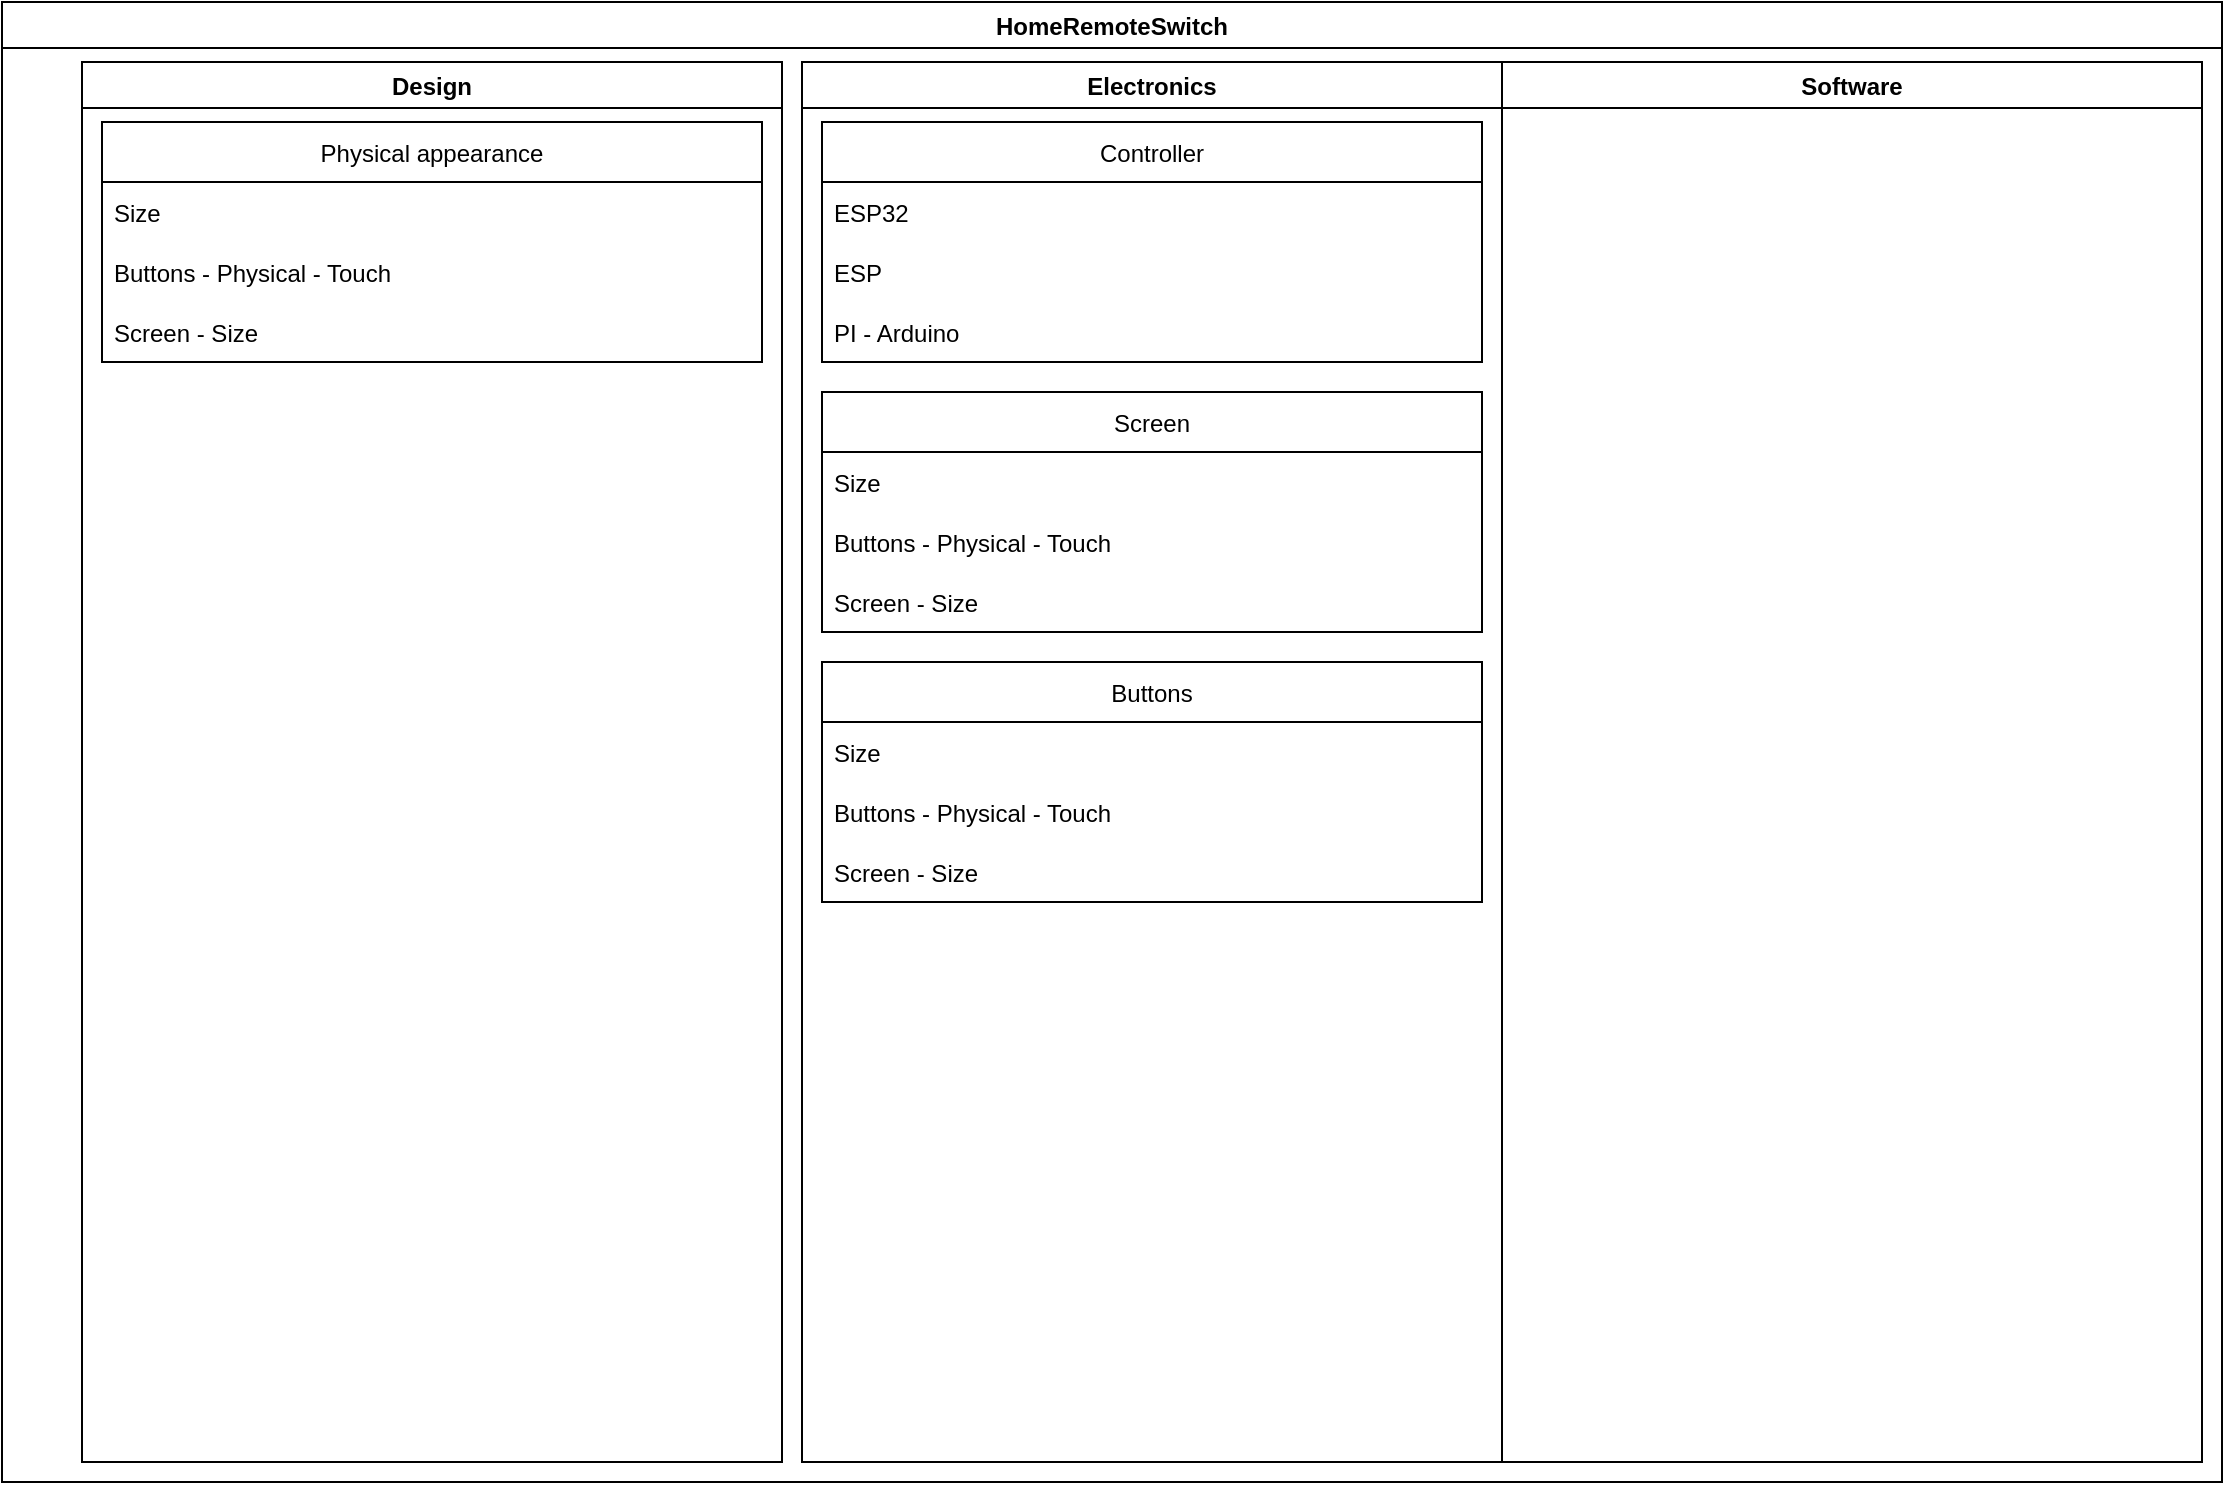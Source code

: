 <mxfile compressed="true" version="16.3.0" type="github"><diagram id="cyj2I8m4CIORVA16PG1a" name="Page-2"><mxGraphModel dx="1428" dy="778" grid="1" gridSize="10" guides="1" tooltips="1" connect="1" arrows="1" fold="1" page="1" pageScale="1" pageWidth="1169" pageHeight="827" math="0" shadow="0"><root><mxCell id="NA2hU8dsr6udeIv2EZfv-0"/><mxCell id="NA2hU8dsr6udeIv2EZfv-1" parent="NA2hU8dsr6udeIv2EZfv-0"/><mxCell id="NA2hU8dsr6udeIv2EZfv-2" value="HomeRemoteSwitch" style="swimlane;glass=0;" vertex="1" parent="NA2hU8dsr6udeIv2EZfv-1"><mxGeometry x="40" y="10" width="1110" height="740" as="geometry"><mxRectangle x="40" y="10" width="150" height="23" as="alternateBounds"/></mxGeometry></mxCell><mxCell id="NA2hU8dsr6udeIv2EZfv-3" value="Design" style="swimlane;glass=0;" vertex="1" parent="NA2hU8dsr6udeIv2EZfv-2"><mxGeometry x="40" y="30" width="350" height="700" as="geometry"/></mxCell><mxCell id="TW4_gjaISeFZMl4BVUy--1" value="Physical appearance" style="swimlane;fontStyle=0;childLayout=stackLayout;horizontal=1;startSize=30;horizontalStack=0;resizeParent=1;resizeParentMax=0;resizeLast=0;collapsible=1;marginBottom=0;glass=0;" vertex="1" parent="NA2hU8dsr6udeIv2EZfv-3"><mxGeometry x="10" y="30" width="330" height="120" as="geometry"/></mxCell><mxCell id="TW4_gjaISeFZMl4BVUy--2" value="Size" style="text;strokeColor=none;fillColor=none;align=left;verticalAlign=middle;spacingLeft=4;spacingRight=4;overflow=hidden;points=[[0,0.5],[1,0.5]];portConstraint=eastwest;rotatable=0;glass=0;" vertex="1" parent="TW4_gjaISeFZMl4BVUy--1"><mxGeometry y="30" width="330" height="30" as="geometry"/></mxCell><mxCell id="TW4_gjaISeFZMl4BVUy--3" value="Buttons - Physical - Touch" style="text;strokeColor=none;fillColor=none;align=left;verticalAlign=middle;spacingLeft=4;spacingRight=4;overflow=hidden;points=[[0,0.5],[1,0.5]];portConstraint=eastwest;rotatable=0;glass=0;" vertex="1" parent="TW4_gjaISeFZMl4BVUy--1"><mxGeometry y="60" width="330" height="30" as="geometry"/></mxCell><mxCell id="TW4_gjaISeFZMl4BVUy--4" value="Screen - Size" style="text;strokeColor=none;fillColor=none;align=left;verticalAlign=middle;spacingLeft=4;spacingRight=4;overflow=hidden;points=[[0,0.5],[1,0.5]];portConstraint=eastwest;rotatable=0;glass=0;" vertex="1" parent="TW4_gjaISeFZMl4BVUy--1"><mxGeometry y="90" width="330" height="30" as="geometry"/></mxCell><mxCell id="NA2hU8dsr6udeIv2EZfv-5" value="Electronics" style="swimlane;glass=0;" vertex="1" parent="NA2hU8dsr6udeIv2EZfv-2"><mxGeometry x="400" y="30" width="350" height="700" as="geometry"/></mxCell><mxCell id="TW4_gjaISeFZMl4BVUy--16" value="Screen" style="swimlane;fontStyle=0;childLayout=stackLayout;horizontal=1;startSize=30;horizontalStack=0;resizeParent=1;resizeParentMax=0;resizeLast=0;collapsible=1;marginBottom=0;glass=0;" vertex="1" parent="NA2hU8dsr6udeIv2EZfv-5"><mxGeometry x="10" y="165" width="330" height="120" as="geometry"/></mxCell><mxCell id="TW4_gjaISeFZMl4BVUy--17" value="Size" style="text;strokeColor=none;fillColor=none;align=left;verticalAlign=middle;spacingLeft=4;spacingRight=4;overflow=hidden;points=[[0,0.5],[1,0.5]];portConstraint=eastwest;rotatable=0;glass=0;" vertex="1" parent="TW4_gjaISeFZMl4BVUy--16"><mxGeometry y="30" width="330" height="30" as="geometry"/></mxCell><mxCell id="TW4_gjaISeFZMl4BVUy--18" value="Buttons - Physical - Touch" style="text;strokeColor=none;fillColor=none;align=left;verticalAlign=middle;spacingLeft=4;spacingRight=4;overflow=hidden;points=[[0,0.5],[1,0.5]];portConstraint=eastwest;rotatable=0;glass=0;" vertex="1" parent="TW4_gjaISeFZMl4BVUy--16"><mxGeometry y="60" width="330" height="30" as="geometry"/></mxCell><mxCell id="TW4_gjaISeFZMl4BVUy--19" value="Screen - Size" style="text;strokeColor=none;fillColor=none;align=left;verticalAlign=middle;spacingLeft=4;spacingRight=4;overflow=hidden;points=[[0,0.5],[1,0.5]];portConstraint=eastwest;rotatable=0;glass=0;" vertex="1" parent="TW4_gjaISeFZMl4BVUy--16"><mxGeometry y="90" width="330" height="30" as="geometry"/></mxCell><mxCell id="TW4_gjaISeFZMl4BVUy--23" value="Buttons" style="swimlane;fontStyle=0;childLayout=stackLayout;horizontal=1;startSize=30;horizontalStack=0;resizeParent=1;resizeParentMax=0;resizeLast=0;collapsible=1;marginBottom=0;glass=0;" vertex="1" parent="NA2hU8dsr6udeIv2EZfv-5"><mxGeometry x="10" y="300" width="330" height="120" as="geometry"/></mxCell><mxCell id="TW4_gjaISeFZMl4BVUy--24" value="Size" style="text;strokeColor=none;fillColor=none;align=left;verticalAlign=middle;spacingLeft=4;spacingRight=4;overflow=hidden;points=[[0,0.5],[1,0.5]];portConstraint=eastwest;rotatable=0;glass=0;" vertex="1" parent="TW4_gjaISeFZMl4BVUy--23"><mxGeometry y="30" width="330" height="30" as="geometry"/></mxCell><mxCell id="TW4_gjaISeFZMl4BVUy--25" value="Buttons - Physical - Touch" style="text;strokeColor=none;fillColor=none;align=left;verticalAlign=middle;spacingLeft=4;spacingRight=4;overflow=hidden;points=[[0,0.5],[1,0.5]];portConstraint=eastwest;rotatable=0;glass=0;" vertex="1" parent="TW4_gjaISeFZMl4BVUy--23"><mxGeometry y="60" width="330" height="30" as="geometry"/></mxCell><mxCell id="TW4_gjaISeFZMl4BVUy--26" value="Screen - Size" style="text;strokeColor=none;fillColor=none;align=left;verticalAlign=middle;spacingLeft=4;spacingRight=4;overflow=hidden;points=[[0,0.5],[1,0.5]];portConstraint=eastwest;rotatable=0;glass=0;" vertex="1" parent="TW4_gjaISeFZMl4BVUy--23"><mxGeometry y="90" width="330" height="30" as="geometry"/></mxCell><mxCell id="NA2hU8dsr6udeIv2EZfv-6" value="Software" style="swimlane;glass=0;" vertex="1" parent="NA2hU8dsr6udeIv2EZfv-2"><mxGeometry x="750" y="30" width="350" height="700" as="geometry"/></mxCell><mxCell id="TW4_gjaISeFZMl4BVUy--9" value="Controller" style="swimlane;fontStyle=0;childLayout=stackLayout;horizontal=1;startSize=30;horizontalStack=0;resizeParent=1;resizeParentMax=0;resizeLast=0;collapsible=1;marginBottom=0;glass=0;" vertex="1" parent="NA2hU8dsr6udeIv2EZfv-1"><mxGeometry x="450" y="70" width="330" height="120" as="geometry"/></mxCell><mxCell id="TW4_gjaISeFZMl4BVUy--10" value="ESP32" style="text;strokeColor=none;fillColor=none;align=left;verticalAlign=middle;spacingLeft=4;spacingRight=4;overflow=hidden;points=[[0,0.5],[1,0.5]];portConstraint=eastwest;rotatable=0;glass=0;" vertex="1" parent="TW4_gjaISeFZMl4BVUy--9"><mxGeometry y="30" width="330" height="30" as="geometry"/></mxCell><mxCell id="TW4_gjaISeFZMl4BVUy--11" value="ESP" style="text;strokeColor=none;fillColor=none;align=left;verticalAlign=middle;spacingLeft=4;spacingRight=4;overflow=hidden;points=[[0,0.5],[1,0.5]];portConstraint=eastwest;rotatable=0;glass=0;" vertex="1" parent="TW4_gjaISeFZMl4BVUy--9"><mxGeometry y="60" width="330" height="30" as="geometry"/></mxCell><mxCell id="TW4_gjaISeFZMl4BVUy--12" value="PI - Arduino" style="text;strokeColor=none;fillColor=none;align=left;verticalAlign=middle;spacingLeft=4;spacingRight=4;overflow=hidden;points=[[0,0.5],[1,0.5]];portConstraint=eastwest;rotatable=0;glass=0;" vertex="1" parent="TW4_gjaISeFZMl4BVUy--9"><mxGeometry y="90" width="330" height="30" as="geometry"/></mxCell></root></mxGraphModel></diagram></mxfile>